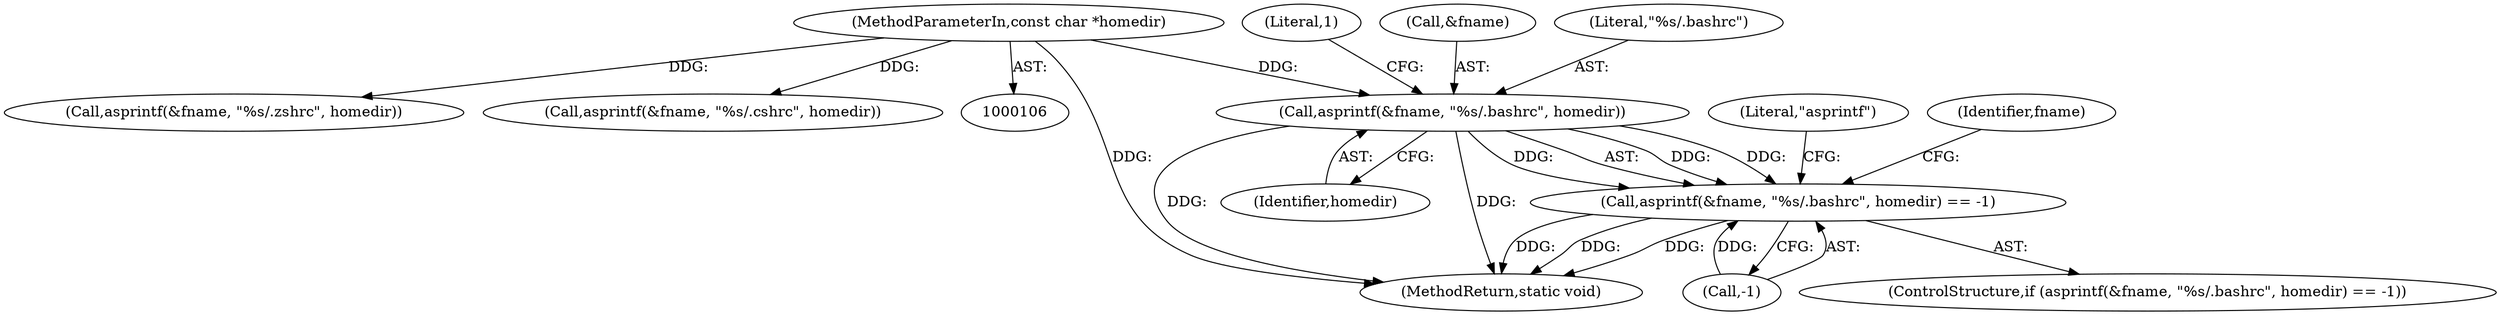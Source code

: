 digraph "0_firejail_903fd8a0789ca3cc3c21d84cd0282481515592ef_1@API" {
"1000239" [label="(Call,asprintf(&fname, \"%s/.bashrc\", homedir))"];
"1000107" [label="(MethodParameterIn,const char *homedir)"];
"1000238" [label="(Call,asprintf(&fname, \"%s/.bashrc\", homedir) == -1)"];
"1000285" [label="(MethodReturn,static void)"];
"1000245" [label="(Literal,1)"];
"1000238" [label="(Call,asprintf(&fname, \"%s/.bashrc\", homedir) == -1)"];
"1000107" [label="(MethodParameterIn,const char *homedir)"];
"1000117" [label="(Call,asprintf(&fname, \"%s/.zshrc\", homedir))"];
"1000237" [label="(ControlStructure,if (asprintf(&fname, \"%s/.bashrc\", homedir) == -1))"];
"1000243" [label="(Identifier,homedir)"];
"1000240" [label="(Call,&fname)"];
"1000239" [label="(Call,asprintf(&fname, \"%s/.bashrc\", homedir))"];
"1000247" [label="(Literal,\"asprintf\")"];
"1000179" [label="(Call,asprintf(&fname, \"%s/.cshrc\", homedir))"];
"1000242" [label="(Literal,\"%s/.bashrc\")"];
"1000252" [label="(Identifier,fname)"];
"1000244" [label="(Call,-1)"];
"1000239" -> "1000238"  [label="AST: "];
"1000239" -> "1000243"  [label="CFG: "];
"1000240" -> "1000239"  [label="AST: "];
"1000242" -> "1000239"  [label="AST: "];
"1000243" -> "1000239"  [label="AST: "];
"1000245" -> "1000239"  [label="CFG: "];
"1000239" -> "1000285"  [label="DDG: "];
"1000239" -> "1000285"  [label="DDG: "];
"1000239" -> "1000238"  [label="DDG: "];
"1000239" -> "1000238"  [label="DDG: "];
"1000239" -> "1000238"  [label="DDG: "];
"1000107" -> "1000239"  [label="DDG: "];
"1000107" -> "1000106"  [label="AST: "];
"1000107" -> "1000285"  [label="DDG: "];
"1000107" -> "1000117"  [label="DDG: "];
"1000107" -> "1000179"  [label="DDG: "];
"1000238" -> "1000237"  [label="AST: "];
"1000238" -> "1000244"  [label="CFG: "];
"1000244" -> "1000238"  [label="AST: "];
"1000247" -> "1000238"  [label="CFG: "];
"1000252" -> "1000238"  [label="CFG: "];
"1000238" -> "1000285"  [label="DDG: "];
"1000238" -> "1000285"  [label="DDG: "];
"1000238" -> "1000285"  [label="DDG: "];
"1000244" -> "1000238"  [label="DDG: "];
}
